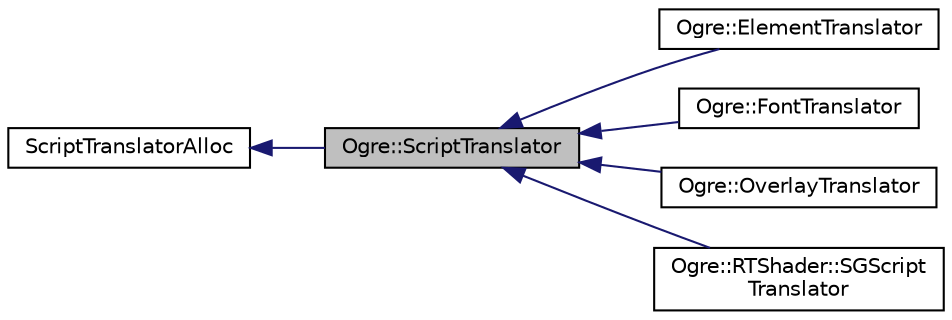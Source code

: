 digraph "Ogre::ScriptTranslator"
{
  bgcolor="transparent";
  edge [fontname="Helvetica",fontsize="10",labelfontname="Helvetica",labelfontsize="10"];
  node [fontname="Helvetica",fontsize="10",shape=record];
  rankdir="LR";
  Node0 [label="Ogre::ScriptTranslator",height=0.2,width=0.4,color="black", fillcolor="grey75", style="filled", fontcolor="black"];
  Node1 -> Node0 [dir="back",color="midnightblue",fontsize="10",style="solid",fontname="Helvetica"];
  Node1 [label="ScriptTranslatorAlloc",height=0.2,width=0.4,color="black",URL="$class_ogre_1_1_allocated_object.html"];
  Node0 -> Node2 [dir="back",color="midnightblue",fontsize="10",style="solid",fontname="Helvetica"];
  Node2 [label="Ogre::ElementTranslator",height=0.2,width=0.4,color="black",URL="$struct_ogre_1_1_element_translator.html",tooltip="[font_translator] "];
  Node0 -> Node3 [dir="back",color="midnightblue",fontsize="10",style="solid",fontname="Helvetica"];
  Node3 [label="Ogre::FontTranslator",height=0.2,width=0.4,color="black",URL="$struct_ogre_1_1_font_translator.html",tooltip="[font_translator] "];
  Node0 -> Node4 [dir="back",color="midnightblue",fontsize="10",style="solid",fontname="Helvetica"];
  Node4 [label="Ogre::OverlayTranslator",height=0.2,width=0.4,color="black",URL="$struct_ogre_1_1_overlay_translator.html"];
  Node0 -> Node5 [dir="back",color="midnightblue",fontsize="10",style="solid",fontname="Helvetica"];
  Node5 [label="Ogre::RTShader::SGScript\lTranslator",height=0.2,width=0.4,color="black",URL="$class_ogre_1_1_r_t_shader_1_1_s_g_script_translator.html",tooltip="This class responsible for translating core features of the RT Shader System for Ogre material script..."];
}
